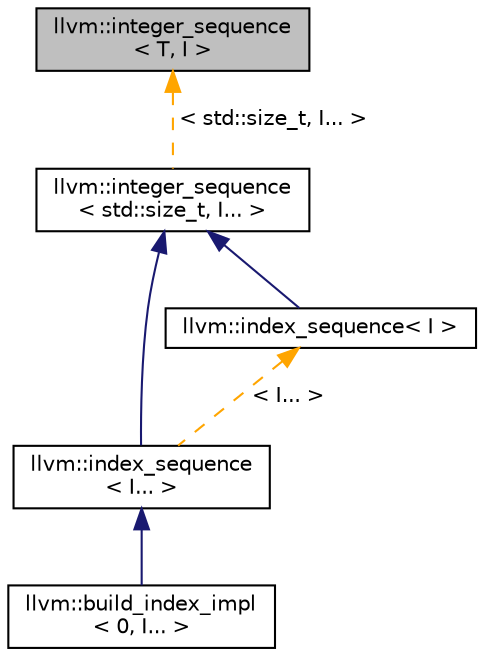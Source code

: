 digraph "llvm::integer_sequence&lt; T, I &gt;"
{
 // LATEX_PDF_SIZE
  bgcolor="transparent";
  edge [fontname="Helvetica",fontsize="10",labelfontname="Helvetica",labelfontsize="10"];
  node [fontname="Helvetica",fontsize="10",shape="box"];
  Node1 [label="llvm::integer_sequence\l\< T, I \>",height=0.2,width=0.4,color="black", fillcolor="grey75", style="filled", fontcolor="black",tooltip="Represents a compile-time sequence of integers."];
  Node1 -> Node2 [dir="back",color="orange",fontsize="10",style="dashed",label=" \< std::size_t, I... \>" ,fontname="Helvetica"];
  Node2 [label="llvm::integer_sequence\l\< std::size_t, I... \>",height=0.2,width=0.4,color="black",URL="$structllvm_1_1integer__sequence.html",tooltip=" "];
  Node2 -> Node3 [dir="back",color="midnightblue",fontsize="10",style="solid",fontname="Helvetica"];
  Node3 [label="llvm::index_sequence\l\< I... \>",height=0.2,width=0.4,color="black",URL="$structllvm_1_1index__sequence.html",tooltip=" "];
  Node3 -> Node4 [dir="back",color="midnightblue",fontsize="10",style="solid",fontname="Helvetica"];
  Node4 [label="llvm::build_index_impl\l\< 0, I... \>",height=0.2,width=0.4,color="black",URL="$structllvm_1_1build__index__impl_3_010_00_01I_8_8_8_01_4.html",tooltip=" "];
  Node2 -> Node5 [dir="back",color="midnightblue",fontsize="10",style="solid",fontname="Helvetica"];
  Node5 [label="llvm::index_sequence\< I \>",height=0.2,width=0.4,color="black",URL="$structllvm_1_1index__sequence.html",tooltip="Alias for the common case of a sequence of size_ts."];
  Node5 -> Node3 [dir="back",color="orange",fontsize="10",style="dashed",label=" \< I... \>" ,fontname="Helvetica"];
}
